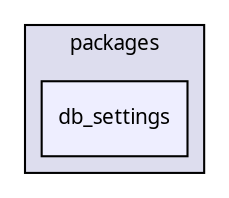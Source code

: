 digraph "packages/settings/packages/db_settings/" {
  compound=true
  node [ fontsize="10", fontname="FreeSans.ttf"];
  edge [ labelfontsize="10", labelfontname="FreeSans.ttf"];
  subgraph clusterdir_ac5311c7384a742820427e75c6f54614 {
    graph [ bgcolor="#ddddee", pencolor="black", label="packages" fontname="FreeSans.ttf", fontsize="10", URL="dir_ac5311c7384a742820427e75c6f54614.html"]
  dir_fb57b4e819372af71df2eb443fe412ca [shape=box, label="db_settings", style="filled", fillcolor="#eeeeff", pencolor="black", URL="dir_fb57b4e819372af71df2eb443fe412ca.html"];
  }
}
